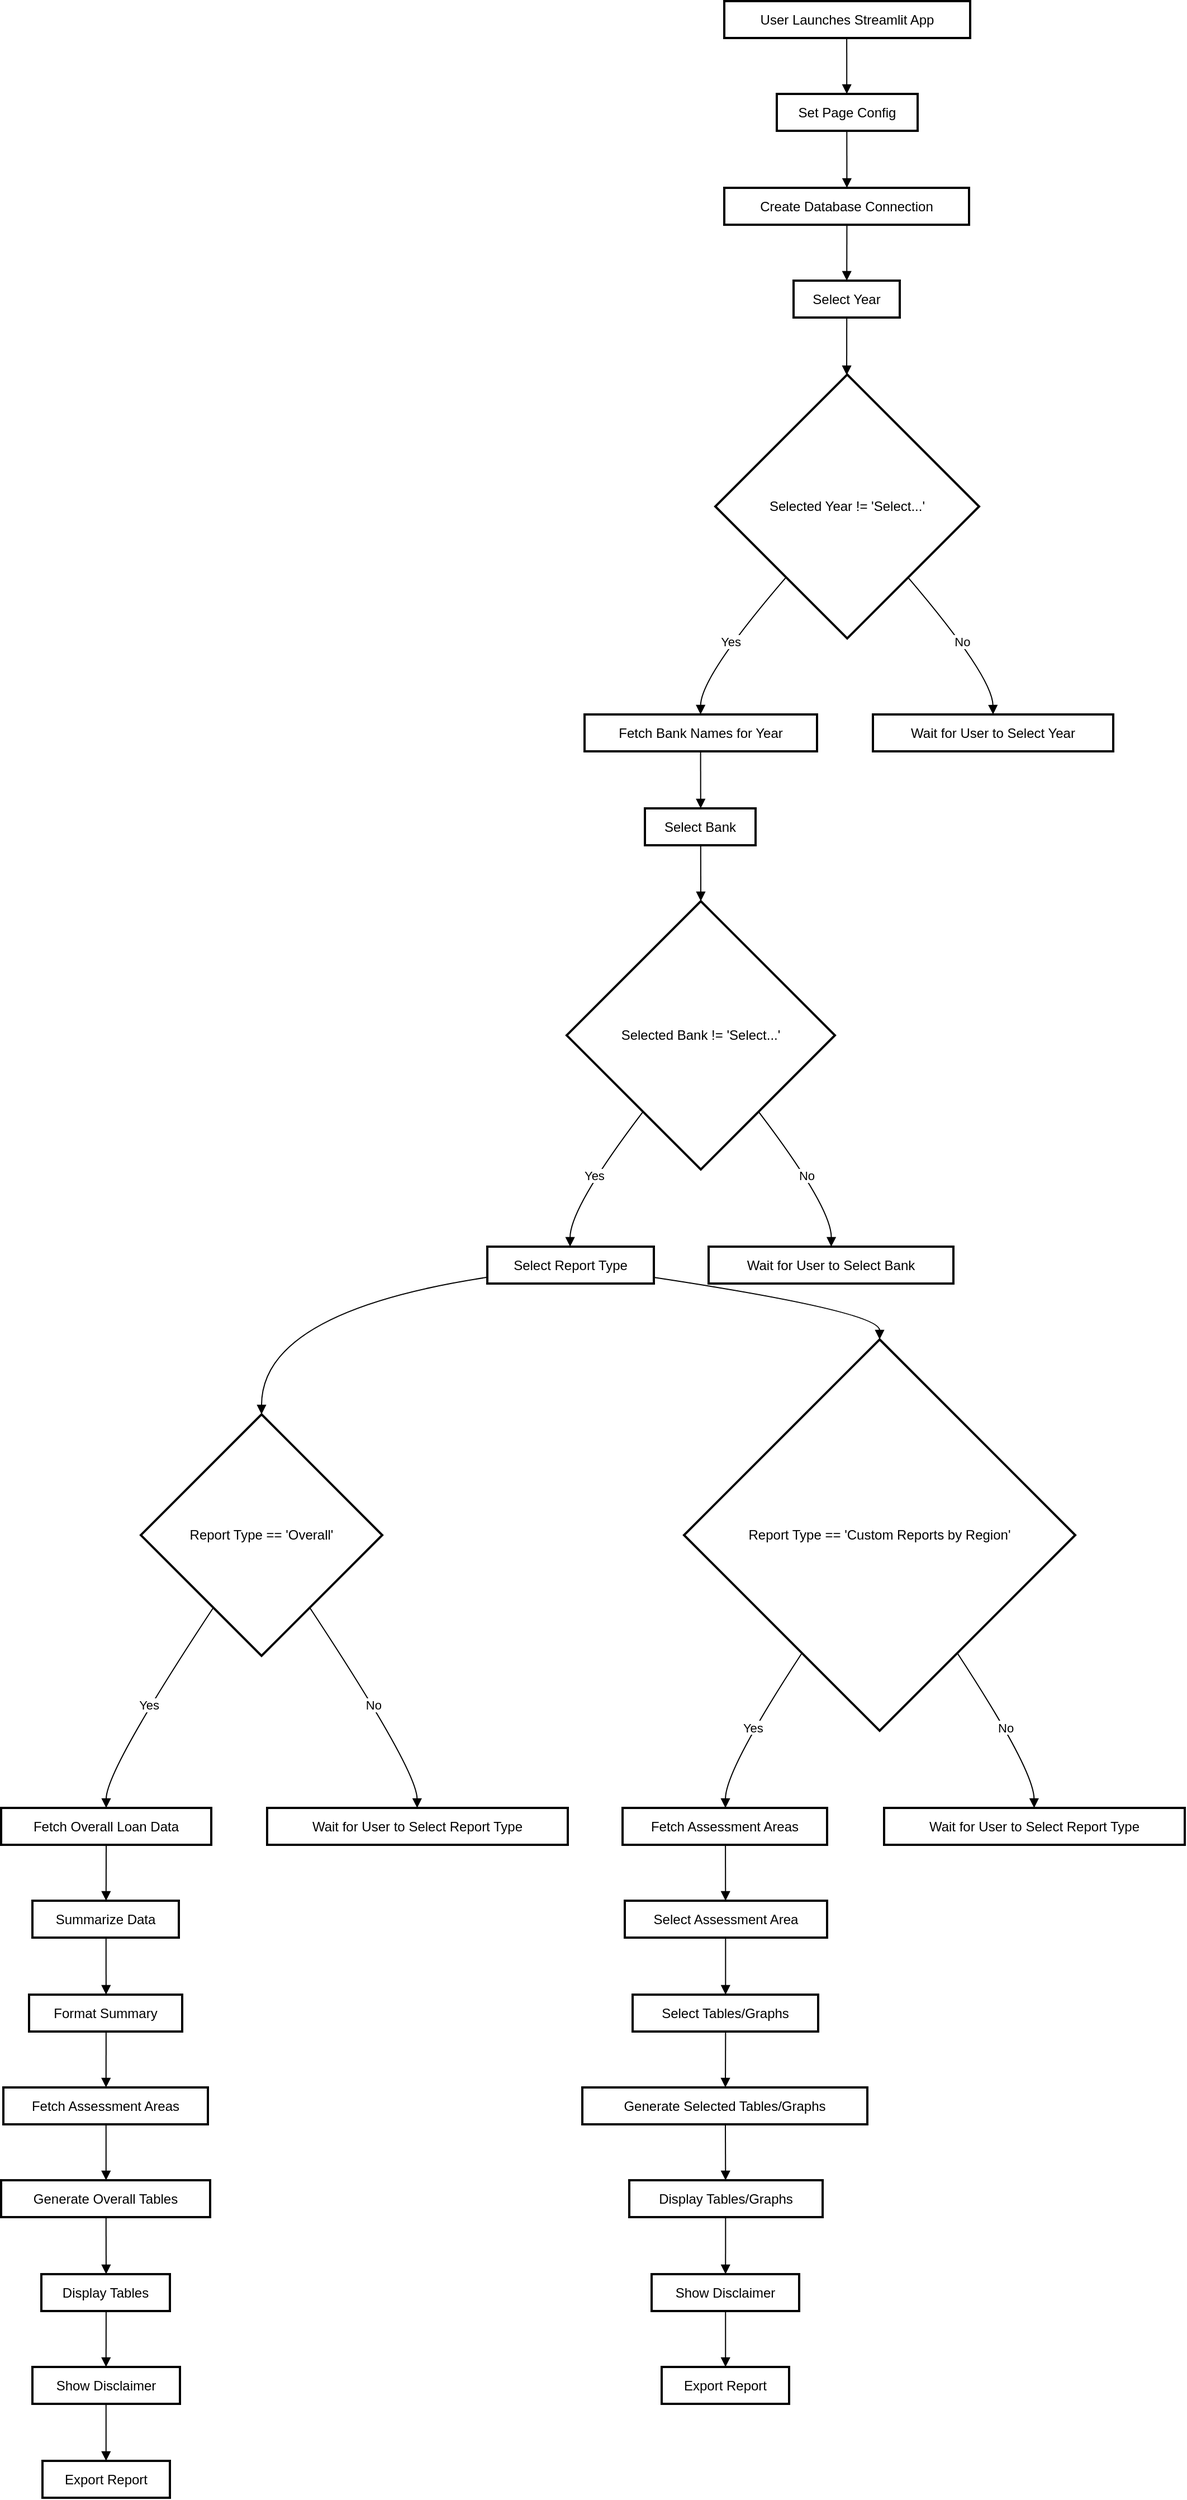<mxfile version="23.1.5" type="device">
  <diagram id="C5RBs43oDa-KdzZeNtuy" name="Page-1">
    <mxGraphModel dx="4160" dy="3247" grid="1" gridSize="10" guides="1" tooltips="1" connect="1" arrows="1" fold="1" page="1" pageScale="1" pageWidth="827" pageHeight="1169" math="0" shadow="0">
      <root>
        <mxCell id="WIyWlLk6GJQsqaUBKTNV-0" />
        <mxCell id="WIyWlLk6GJQsqaUBKTNV-1" parent="WIyWlLk6GJQsqaUBKTNV-0" />
        <mxCell id="E8jhZmFo8gNS69suOHck-0" value="User Launches Streamlit App" style="whiteSpace=wrap;strokeWidth=2;" vertex="1" parent="WIyWlLk6GJQsqaUBKTNV-1">
          <mxGeometry x="-243" y="-1169" width="220" height="33" as="geometry" />
        </mxCell>
        <mxCell id="E8jhZmFo8gNS69suOHck-1" value="Set Page Config" style="whiteSpace=wrap;strokeWidth=2;" vertex="1" parent="WIyWlLk6GJQsqaUBKTNV-1">
          <mxGeometry x="-196" y="-1086" width="126" height="33" as="geometry" />
        </mxCell>
        <mxCell id="E8jhZmFo8gNS69suOHck-2" value="Create Database Connection" style="whiteSpace=wrap;strokeWidth=2;" vertex="1" parent="WIyWlLk6GJQsqaUBKTNV-1">
          <mxGeometry x="-243" y="-1002" width="219" height="33" as="geometry" />
        </mxCell>
        <mxCell id="E8jhZmFo8gNS69suOHck-3" value="Select Year" style="whiteSpace=wrap;strokeWidth=2;" vertex="1" parent="WIyWlLk6GJQsqaUBKTNV-1">
          <mxGeometry x="-181" y="-919" width="95" height="33" as="geometry" />
        </mxCell>
        <mxCell id="E8jhZmFo8gNS69suOHck-4" value="Selected Year != &#39;Select...&#39;" style="rhombus;strokeWidth=2;whiteSpace=wrap;" vertex="1" parent="WIyWlLk6GJQsqaUBKTNV-1">
          <mxGeometry x="-251" y="-835" width="236" height="236" as="geometry" />
        </mxCell>
        <mxCell id="E8jhZmFo8gNS69suOHck-5" value="Fetch Bank Names for Year" style="whiteSpace=wrap;strokeWidth=2;" vertex="1" parent="WIyWlLk6GJQsqaUBKTNV-1">
          <mxGeometry x="-368" y="-531" width="208" height="33" as="geometry" />
        </mxCell>
        <mxCell id="E8jhZmFo8gNS69suOHck-6" value="Select Bank" style="whiteSpace=wrap;strokeWidth=2;" vertex="1" parent="WIyWlLk6GJQsqaUBKTNV-1">
          <mxGeometry x="-314" y="-447" width="99" height="33" as="geometry" />
        </mxCell>
        <mxCell id="E8jhZmFo8gNS69suOHck-7" value="Selected Bank != &#39;Select...&#39;" style="rhombus;strokeWidth=2;whiteSpace=wrap;" vertex="1" parent="WIyWlLk6GJQsqaUBKTNV-1">
          <mxGeometry x="-384" y="-364" width="240" height="240" as="geometry" />
        </mxCell>
        <mxCell id="E8jhZmFo8gNS69suOHck-8" value="Select Report Type" style="whiteSpace=wrap;strokeWidth=2;" vertex="1" parent="WIyWlLk6GJQsqaUBKTNV-1">
          <mxGeometry x="-455" y="-55" width="149" height="33" as="geometry" />
        </mxCell>
        <mxCell id="E8jhZmFo8gNS69suOHck-9" value="Report Type == &#39;Overall&#39;" style="rhombus;strokeWidth=2;whiteSpace=wrap;" vertex="1" parent="WIyWlLk6GJQsqaUBKTNV-1">
          <mxGeometry x="-765" y="95" width="216" height="216" as="geometry" />
        </mxCell>
        <mxCell id="E8jhZmFo8gNS69suOHck-10" value="Fetch Overall Loan Data" style="whiteSpace=wrap;strokeWidth=2;" vertex="1" parent="WIyWlLk6GJQsqaUBKTNV-1">
          <mxGeometry x="-890" y="447" width="188" height="33" as="geometry" />
        </mxCell>
        <mxCell id="E8jhZmFo8gNS69suOHck-11" value="Summarize Data" style="whiteSpace=wrap;strokeWidth=2;" vertex="1" parent="WIyWlLk6GJQsqaUBKTNV-1">
          <mxGeometry x="-862" y="530" width="131" height="33" as="geometry" />
        </mxCell>
        <mxCell id="E8jhZmFo8gNS69suOHck-12" value="Format Summary" style="whiteSpace=wrap;strokeWidth=2;" vertex="1" parent="WIyWlLk6GJQsqaUBKTNV-1">
          <mxGeometry x="-865" y="614" width="137" height="33" as="geometry" />
        </mxCell>
        <mxCell id="E8jhZmFo8gNS69suOHck-13" value="Fetch Assessment Areas" style="whiteSpace=wrap;strokeWidth=2;" vertex="1" parent="WIyWlLk6GJQsqaUBKTNV-1">
          <mxGeometry x="-888" y="697" width="183" height="33" as="geometry" />
        </mxCell>
        <mxCell id="E8jhZmFo8gNS69suOHck-14" value="Generate Overall Tables" style="whiteSpace=wrap;strokeWidth=2;" vertex="1" parent="WIyWlLk6GJQsqaUBKTNV-1">
          <mxGeometry x="-890" y="780" width="187" height="33" as="geometry" />
        </mxCell>
        <mxCell id="E8jhZmFo8gNS69suOHck-15" value="Display Tables" style="whiteSpace=wrap;strokeWidth=2;" vertex="1" parent="WIyWlLk6GJQsqaUBKTNV-1">
          <mxGeometry x="-854" y="864" width="115" height="33" as="geometry" />
        </mxCell>
        <mxCell id="E8jhZmFo8gNS69suOHck-16" value="Show Disclaimer" style="whiteSpace=wrap;strokeWidth=2;" vertex="1" parent="WIyWlLk6GJQsqaUBKTNV-1">
          <mxGeometry x="-862" y="947" width="132" height="33" as="geometry" />
        </mxCell>
        <mxCell id="E8jhZmFo8gNS69suOHck-17" value="Export Report" style="whiteSpace=wrap;strokeWidth=2;" vertex="1" parent="WIyWlLk6GJQsqaUBKTNV-1">
          <mxGeometry x="-853" y="1031" width="114" height="33" as="geometry" />
        </mxCell>
        <mxCell id="E8jhZmFo8gNS69suOHck-18" value="Report Type == &#39;Custom Reports by Region&#39;" style="rhombus;strokeWidth=2;whiteSpace=wrap;" vertex="1" parent="WIyWlLk6GJQsqaUBKTNV-1">
          <mxGeometry x="-279" y="28" width="350" height="350" as="geometry" />
        </mxCell>
        <mxCell id="E8jhZmFo8gNS69suOHck-19" value="Fetch Assessment Areas" style="whiteSpace=wrap;strokeWidth=2;" vertex="1" parent="WIyWlLk6GJQsqaUBKTNV-1">
          <mxGeometry x="-334" y="447" width="183" height="33" as="geometry" />
        </mxCell>
        <mxCell id="E8jhZmFo8gNS69suOHck-20" value="Select Assessment Area" style="whiteSpace=wrap;strokeWidth=2;" vertex="1" parent="WIyWlLk6GJQsqaUBKTNV-1">
          <mxGeometry x="-332" y="530" width="181" height="33" as="geometry" />
        </mxCell>
        <mxCell id="E8jhZmFo8gNS69suOHck-21" value="Select Tables/Graphs" style="whiteSpace=wrap;strokeWidth=2;" vertex="1" parent="WIyWlLk6GJQsqaUBKTNV-1">
          <mxGeometry x="-325" y="614" width="166" height="33" as="geometry" />
        </mxCell>
        <mxCell id="E8jhZmFo8gNS69suOHck-22" value="Generate Selected Tables/Graphs" style="whiteSpace=wrap;strokeWidth=2;" vertex="1" parent="WIyWlLk6GJQsqaUBKTNV-1">
          <mxGeometry x="-370" y="697" width="255" height="33" as="geometry" />
        </mxCell>
        <mxCell id="E8jhZmFo8gNS69suOHck-23" value="Display Tables/Graphs" style="whiteSpace=wrap;strokeWidth=2;" vertex="1" parent="WIyWlLk6GJQsqaUBKTNV-1">
          <mxGeometry x="-328" y="780" width="173" height="33" as="geometry" />
        </mxCell>
        <mxCell id="E8jhZmFo8gNS69suOHck-24" value="Show Disclaimer" style="whiteSpace=wrap;strokeWidth=2;" vertex="1" parent="WIyWlLk6GJQsqaUBKTNV-1">
          <mxGeometry x="-308" y="864" width="132" height="33" as="geometry" />
        </mxCell>
        <mxCell id="E8jhZmFo8gNS69suOHck-25" value="Export Report" style="whiteSpace=wrap;strokeWidth=2;" vertex="1" parent="WIyWlLk6GJQsqaUBKTNV-1">
          <mxGeometry x="-299" y="947" width="114" height="33" as="geometry" />
        </mxCell>
        <mxCell id="E8jhZmFo8gNS69suOHck-26" value="Wait for User to Select Year" style="whiteSpace=wrap;strokeWidth=2;" vertex="1" parent="WIyWlLk6GJQsqaUBKTNV-1">
          <mxGeometry x="-110" y="-531" width="215" height="33" as="geometry" />
        </mxCell>
        <mxCell id="E8jhZmFo8gNS69suOHck-27" value="Wait for User to Select Bank" style="whiteSpace=wrap;strokeWidth=2;" vertex="1" parent="WIyWlLk6GJQsqaUBKTNV-1">
          <mxGeometry x="-257" y="-55" width="219" height="33" as="geometry" />
        </mxCell>
        <mxCell id="E8jhZmFo8gNS69suOHck-28" value="Wait for User to Select Report Type" style="whiteSpace=wrap;strokeWidth=2;" vertex="1" parent="WIyWlLk6GJQsqaUBKTNV-1">
          <mxGeometry x="-652" y="447" width="269" height="33" as="geometry" />
        </mxCell>
        <mxCell id="E8jhZmFo8gNS69suOHck-29" value="Wait for User to Select Report Type" style="whiteSpace=wrap;strokeWidth=2;" vertex="1" parent="WIyWlLk6GJQsqaUBKTNV-1">
          <mxGeometry x="-100" y="447" width="269" height="33" as="geometry" />
        </mxCell>
        <mxCell id="E8jhZmFo8gNS69suOHck-30" value="" style="curved=1;startArrow=none;endArrow=block;exitX=0.498;exitY=1.012;entryX=0.497;entryY=0.012;rounded=0;" edge="1" parent="WIyWlLk6GJQsqaUBKTNV-1" source="E8jhZmFo8gNS69suOHck-0" target="E8jhZmFo8gNS69suOHck-1">
          <mxGeometry relative="1" as="geometry">
            <Array as="points" />
          </mxGeometry>
        </mxCell>
        <mxCell id="E8jhZmFo8gNS69suOHck-31" value="" style="curved=1;startArrow=none;endArrow=block;exitX=0.497;exitY=1.024;entryX=0.501;entryY=-0.006;rounded=0;" edge="1" parent="WIyWlLk6GJQsqaUBKTNV-1" source="E8jhZmFo8gNS69suOHck-1" target="E8jhZmFo8gNS69suOHck-2">
          <mxGeometry relative="1" as="geometry">
            <Array as="points" />
          </mxGeometry>
        </mxCell>
        <mxCell id="E8jhZmFo8gNS69suOHck-32" value="" style="curved=1;startArrow=none;endArrow=block;exitX=0.501;exitY=1.006;entryX=0.501;entryY=0.006;rounded=0;" edge="1" parent="WIyWlLk6GJQsqaUBKTNV-1" source="E8jhZmFo8gNS69suOHck-2" target="E8jhZmFo8gNS69suOHck-3">
          <mxGeometry relative="1" as="geometry">
            <Array as="points" />
          </mxGeometry>
        </mxCell>
        <mxCell id="E8jhZmFo8gNS69suOHck-33" value="" style="curved=1;startArrow=none;endArrow=block;exitX=0.501;exitY=1.018;entryX=0.498;entryY=-0.002;rounded=0;" edge="1" parent="WIyWlLk6GJQsqaUBKTNV-1" source="E8jhZmFo8gNS69suOHck-3" target="E8jhZmFo8gNS69suOHck-4">
          <mxGeometry relative="1" as="geometry">
            <Array as="points" />
          </mxGeometry>
        </mxCell>
        <mxCell id="E8jhZmFo8gNS69suOHck-34" value="Yes" style="curved=1;startArrow=none;endArrow=block;exitX=0.069;exitY=0.999;entryX=0.499;entryY=0.008;rounded=0;" edge="1" parent="WIyWlLk6GJQsqaUBKTNV-1" source="E8jhZmFo8gNS69suOHck-4" target="E8jhZmFo8gNS69suOHck-5">
          <mxGeometry relative="1" as="geometry">
            <Array as="points">
              <mxPoint x="-264" y="-565" />
            </Array>
          </mxGeometry>
        </mxCell>
        <mxCell id="E8jhZmFo8gNS69suOHck-35" value="" style="curved=1;startArrow=none;endArrow=block;exitX=0.499;exitY=1.02;entryX=0.504;entryY=-0.01;rounded=0;" edge="1" parent="WIyWlLk6GJQsqaUBKTNV-1" source="E8jhZmFo8gNS69suOHck-5" target="E8jhZmFo8gNS69suOHck-6">
          <mxGeometry relative="1" as="geometry">
            <Array as="points" />
          </mxGeometry>
        </mxCell>
        <mxCell id="E8jhZmFo8gNS69suOHck-36" value="" style="curved=1;startArrow=none;endArrow=block;exitX=0.504;exitY=1.002;entryX=0.5;entryY=0.0;rounded=0;" edge="1" parent="WIyWlLk6GJQsqaUBKTNV-1" source="E8jhZmFo8gNS69suOHck-6" target="E8jhZmFo8gNS69suOHck-7">
          <mxGeometry relative="1" as="geometry">
            <Array as="points" />
          </mxGeometry>
        </mxCell>
        <mxCell id="E8jhZmFo8gNS69suOHck-37" value="Yes" style="curved=1;startArrow=none;endArrow=block;exitX=0.121;exitY=1.001;entryX=0.497;entryY=-0.014;rounded=0;" edge="1" parent="WIyWlLk6GJQsqaUBKTNV-1" source="E8jhZmFo8gNS69suOHck-7" target="E8jhZmFo8gNS69suOHck-8">
          <mxGeometry relative="1" as="geometry">
            <Array as="points">
              <mxPoint x="-381" y="-90" />
            </Array>
          </mxGeometry>
        </mxCell>
        <mxCell id="E8jhZmFo8gNS69suOHck-38" value="" style="curved=1;startArrow=none;endArrow=block;exitX=-0.003;exitY=0.833;entryX=0.5;entryY=-0.0;rounded=0;" edge="1" parent="WIyWlLk6GJQsqaUBKTNV-1" source="E8jhZmFo8gNS69suOHck-8" target="E8jhZmFo8gNS69suOHck-9">
          <mxGeometry relative="1" as="geometry">
            <Array as="points">
              <mxPoint x="-657" y="3" />
            </Array>
          </mxGeometry>
        </mxCell>
        <mxCell id="E8jhZmFo8gNS69suOHck-39" value="Yes" style="curved=1;startArrow=none;endArrow=block;exitX=0.167;exitY=1.001;entryX=0.5;entryY=-0.008;rounded=0;" edge="1" parent="WIyWlLk6GJQsqaUBKTNV-1" source="E8jhZmFo8gNS69suOHck-9" target="E8jhZmFo8gNS69suOHck-10">
          <mxGeometry relative="1" as="geometry">
            <Array as="points">
              <mxPoint x="-796" y="413" />
            </Array>
          </mxGeometry>
        </mxCell>
        <mxCell id="E8jhZmFo8gNS69suOHck-40" value="" style="curved=1;startArrow=none;endArrow=block;exitX=0.5;exitY=1.004;entryX=0.503;entryY=0.004;rounded=0;" edge="1" parent="WIyWlLk6GJQsqaUBKTNV-1" source="E8jhZmFo8gNS69suOHck-10" target="E8jhZmFo8gNS69suOHck-11">
          <mxGeometry relative="1" as="geometry">
            <Array as="points" />
          </mxGeometry>
        </mxCell>
        <mxCell id="E8jhZmFo8gNS69suOHck-41" value="" style="curved=1;startArrow=none;endArrow=block;exitX=0.503;exitY=1.016;entryX=0.503;entryY=-0.014;rounded=0;" edge="1" parent="WIyWlLk6GJQsqaUBKTNV-1" source="E8jhZmFo8gNS69suOHck-11" target="E8jhZmFo8gNS69suOHck-12">
          <mxGeometry relative="1" as="geometry">
            <Array as="points" />
          </mxGeometry>
        </mxCell>
        <mxCell id="E8jhZmFo8gNS69suOHck-42" value="" style="curved=1;startArrow=none;endArrow=block;exitX=0.503;exitY=0.998;entryX=0.502;entryY=-0.002;rounded=0;" edge="1" parent="WIyWlLk6GJQsqaUBKTNV-1" source="E8jhZmFo8gNS69suOHck-12" target="E8jhZmFo8gNS69suOHck-13">
          <mxGeometry relative="1" as="geometry">
            <Array as="points" />
          </mxGeometry>
        </mxCell>
        <mxCell id="E8jhZmFo8gNS69suOHck-43" value="" style="curved=1;startArrow=none;endArrow=block;exitX=0.502;exitY=1.01;entryX=0.502;entryY=0.01;rounded=0;" edge="1" parent="WIyWlLk6GJQsqaUBKTNV-1" source="E8jhZmFo8gNS69suOHck-13" target="E8jhZmFo8gNS69suOHck-14">
          <mxGeometry relative="1" as="geometry">
            <Array as="points" />
          </mxGeometry>
        </mxCell>
        <mxCell id="E8jhZmFo8gNS69suOHck-44" value="" style="curved=1;startArrow=none;endArrow=block;exitX=0.502;exitY=1.022;entryX=0.504;entryY=-0.008;rounded=0;" edge="1" parent="WIyWlLk6GJQsqaUBKTNV-1" source="E8jhZmFo8gNS69suOHck-14" target="E8jhZmFo8gNS69suOHck-15">
          <mxGeometry relative="1" as="geometry">
            <Array as="points" />
          </mxGeometry>
        </mxCell>
        <mxCell id="E8jhZmFo8gNS69suOHck-45" value="" style="curved=1;startArrow=none;endArrow=block;exitX=0.504;exitY=1.004;entryX=0.499;entryY=0.004;rounded=0;" edge="1" parent="WIyWlLk6GJQsqaUBKTNV-1" source="E8jhZmFo8gNS69suOHck-15" target="E8jhZmFo8gNS69suOHck-16">
          <mxGeometry relative="1" as="geometry">
            <Array as="points" />
          </mxGeometry>
        </mxCell>
        <mxCell id="E8jhZmFo8gNS69suOHck-46" value="" style="curved=1;startArrow=none;endArrow=block;exitX=0.499;exitY=1.016;entryX=0.499;entryY=-0.014;rounded=0;" edge="1" parent="WIyWlLk6GJQsqaUBKTNV-1" source="E8jhZmFo8gNS69suOHck-16" target="E8jhZmFo8gNS69suOHck-17">
          <mxGeometry relative="1" as="geometry">
            <Array as="points" />
          </mxGeometry>
        </mxCell>
        <mxCell id="E8jhZmFo8gNS69suOHck-47" value="" style="curved=1;startArrow=none;endArrow=block;exitX=0.997;exitY=0.831;entryX=0.5;entryY=-0.0;rounded=0;" edge="1" parent="WIyWlLk6GJQsqaUBKTNV-1" source="E8jhZmFo8gNS69suOHck-8" target="E8jhZmFo8gNS69suOHck-18">
          <mxGeometry relative="1" as="geometry">
            <Array as="points">
              <mxPoint x="-104" y="3" />
            </Array>
          </mxGeometry>
        </mxCell>
        <mxCell id="E8jhZmFo8gNS69suOHck-48" value="Yes" style="curved=1;startArrow=none;endArrow=block;exitX=0.17;exitY=1.001;entryX=0.503;entryY=-0.008;rounded=0;" edge="1" parent="WIyWlLk6GJQsqaUBKTNV-1" source="E8jhZmFo8gNS69suOHck-18" target="E8jhZmFo8gNS69suOHck-19">
          <mxGeometry relative="1" as="geometry">
            <Array as="points">
              <mxPoint x="-242" y="413" />
            </Array>
          </mxGeometry>
        </mxCell>
        <mxCell id="E8jhZmFo8gNS69suOHck-49" value="" style="curved=1;startArrow=none;endArrow=block;exitX=0.503;exitY=1.004;entryX=0.498;entryY=0.004;rounded=0;" edge="1" parent="WIyWlLk6GJQsqaUBKTNV-1" source="E8jhZmFo8gNS69suOHck-19" target="E8jhZmFo8gNS69suOHck-20">
          <mxGeometry relative="1" as="geometry">
            <Array as="points" />
          </mxGeometry>
        </mxCell>
        <mxCell id="E8jhZmFo8gNS69suOHck-50" value="" style="curved=1;startArrow=none;endArrow=block;exitX=0.498;exitY=1.016;entryX=0.501;entryY=-0.014;rounded=0;" edge="1" parent="WIyWlLk6GJQsqaUBKTNV-1" source="E8jhZmFo8gNS69suOHck-20" target="E8jhZmFo8gNS69suOHck-21">
          <mxGeometry relative="1" as="geometry">
            <Array as="points" />
          </mxGeometry>
        </mxCell>
        <mxCell id="E8jhZmFo8gNS69suOHck-51" value="" style="curved=1;startArrow=none;endArrow=block;exitX=0.501;exitY=0.998;entryX=0.502;entryY=-0.002;rounded=0;" edge="1" parent="WIyWlLk6GJQsqaUBKTNV-1" source="E8jhZmFo8gNS69suOHck-21" target="E8jhZmFo8gNS69suOHck-22">
          <mxGeometry relative="1" as="geometry">
            <Array as="points" />
          </mxGeometry>
        </mxCell>
        <mxCell id="E8jhZmFo8gNS69suOHck-52" value="" style="curved=1;startArrow=none;endArrow=block;exitX=0.502;exitY=1.01;entryX=0.498;entryY=0.01;rounded=0;" edge="1" parent="WIyWlLk6GJQsqaUBKTNV-1" source="E8jhZmFo8gNS69suOHck-22" target="E8jhZmFo8gNS69suOHck-23">
          <mxGeometry relative="1" as="geometry">
            <Array as="points" />
          </mxGeometry>
        </mxCell>
        <mxCell id="E8jhZmFo8gNS69suOHck-53" value="" style="curved=1;startArrow=none;endArrow=block;exitX=0.498;exitY=1.022;entryX=0.501;entryY=-0.008;rounded=0;" edge="1" parent="WIyWlLk6GJQsqaUBKTNV-1" source="E8jhZmFo8gNS69suOHck-23" target="E8jhZmFo8gNS69suOHck-24">
          <mxGeometry relative="1" as="geometry">
            <Array as="points" />
          </mxGeometry>
        </mxCell>
        <mxCell id="E8jhZmFo8gNS69suOHck-54" value="" style="curved=1;startArrow=none;endArrow=block;exitX=0.501;exitY=1.004;entryX=0.501;entryY=0.004;rounded=0;" edge="1" parent="WIyWlLk6GJQsqaUBKTNV-1" source="E8jhZmFo8gNS69suOHck-24" target="E8jhZmFo8gNS69suOHck-25">
          <mxGeometry relative="1" as="geometry">
            <Array as="points" />
          </mxGeometry>
        </mxCell>
        <mxCell id="E8jhZmFo8gNS69suOHck-55" value="No" style="curved=1;startArrow=none;endArrow=block;exitX=0.928;exitY=0.999;entryX=0.5;entryY=0.008;rounded=0;" edge="1" parent="WIyWlLk6GJQsqaUBKTNV-1" source="E8jhZmFo8gNS69suOHck-4" target="E8jhZmFo8gNS69suOHck-26">
          <mxGeometry relative="1" as="geometry">
            <Array as="points">
              <mxPoint x="-3" y="-565" />
            </Array>
          </mxGeometry>
        </mxCell>
        <mxCell id="E8jhZmFo8gNS69suOHck-56" value="No" style="curved=1;startArrow=none;endArrow=block;exitX=0.879;exitY=1.001;entryX=0.501;entryY=-0.014;rounded=0;" edge="1" parent="WIyWlLk6GJQsqaUBKTNV-1" source="E8jhZmFo8gNS69suOHck-7" target="E8jhZmFo8gNS69suOHck-27">
          <mxGeometry relative="1" as="geometry">
            <Array as="points">
              <mxPoint x="-147" y="-90" />
            </Array>
          </mxGeometry>
        </mxCell>
        <mxCell id="E8jhZmFo8gNS69suOHck-57" value="No" style="curved=1;startArrow=none;endArrow=block;exitX=0.833;exitY=1.001;entryX=0.499;entryY=-0.008;rounded=0;" edge="1" parent="WIyWlLk6GJQsqaUBKTNV-1" source="E8jhZmFo8gNS69suOHck-9" target="E8jhZmFo8gNS69suOHck-28">
          <mxGeometry relative="1" as="geometry">
            <Array as="points">
              <mxPoint x="-518" y="413" />
            </Array>
          </mxGeometry>
        </mxCell>
        <mxCell id="E8jhZmFo8gNS69suOHck-58" value="No" style="curved=1;startArrow=none;endArrow=block;exitX=0.83;exitY=1.001;entryX=0.499;entryY=-0.008;rounded=0;" edge="1" parent="WIyWlLk6GJQsqaUBKTNV-1" source="E8jhZmFo8gNS69suOHck-18" target="E8jhZmFo8gNS69suOHck-29">
          <mxGeometry relative="1" as="geometry">
            <Array as="points">
              <mxPoint x="34" y="413" />
            </Array>
          </mxGeometry>
        </mxCell>
      </root>
    </mxGraphModel>
  </diagram>
</mxfile>
